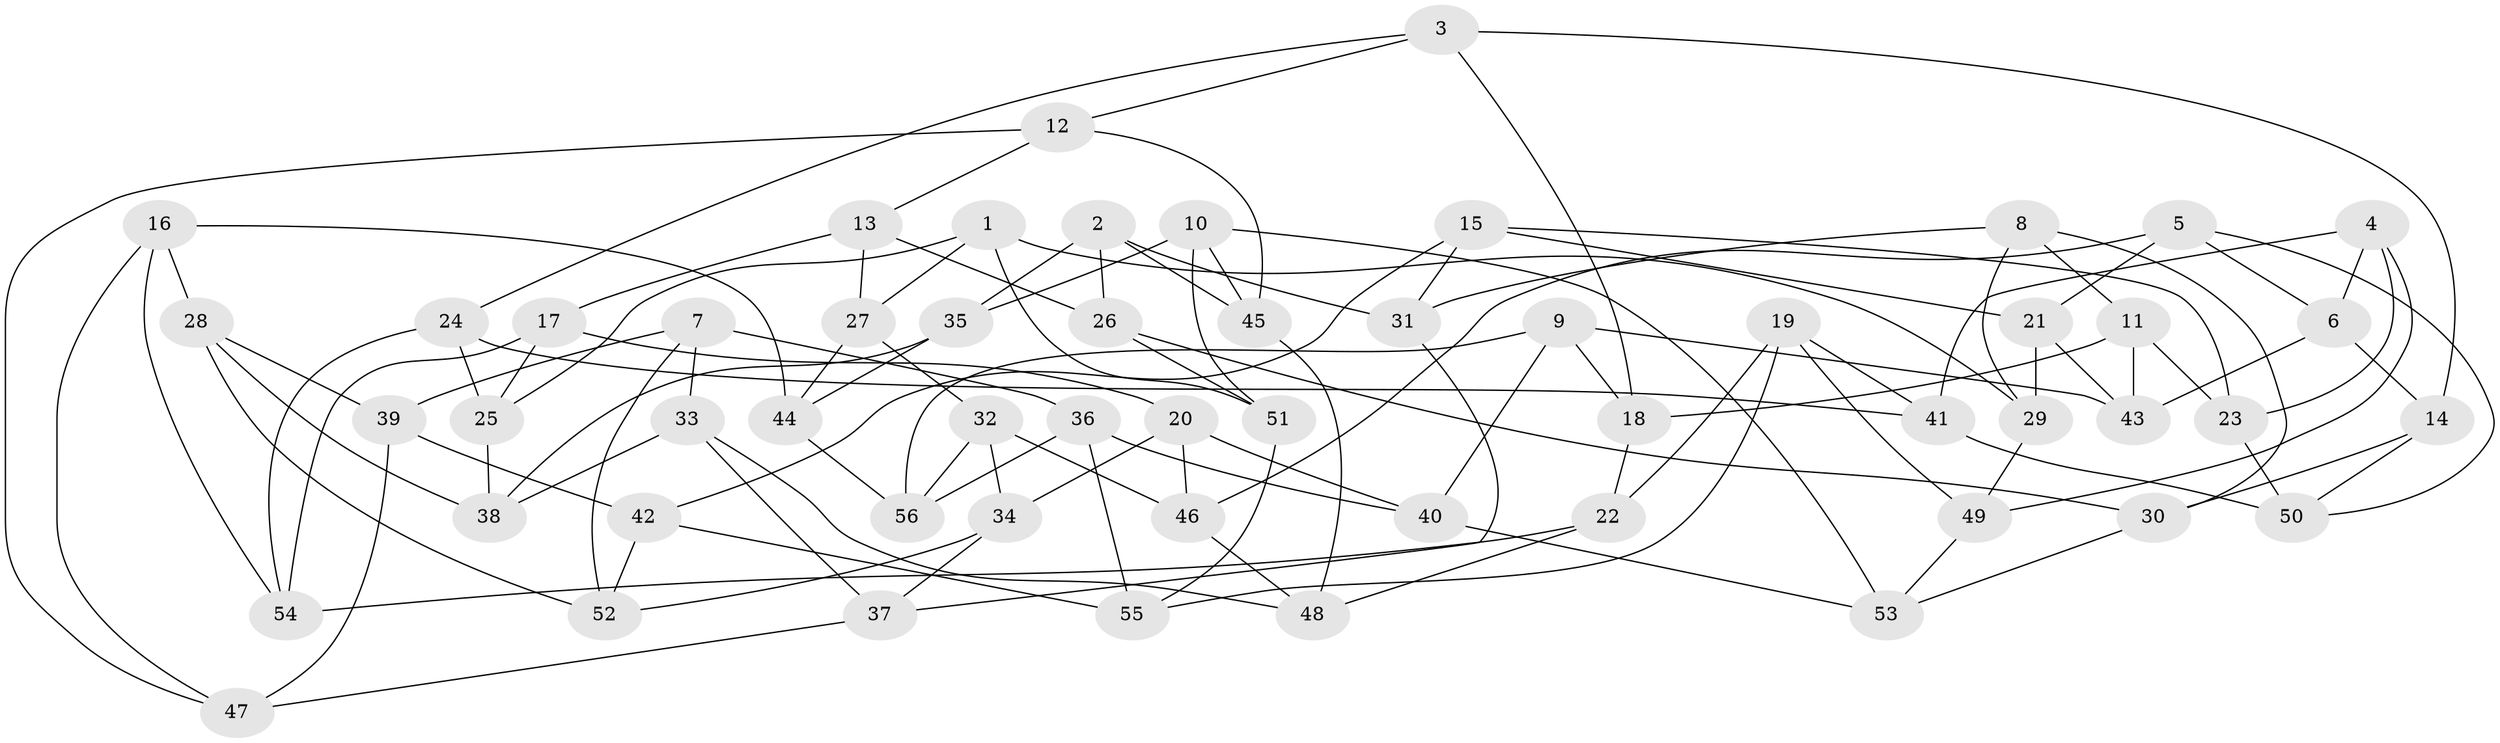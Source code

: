 // coarse degree distribution, {4: 0.5641025641025641, 6: 0.4358974358974359}
// Generated by graph-tools (version 1.1) at 2025/24/03/03/25 07:24:30]
// undirected, 56 vertices, 112 edges
graph export_dot {
graph [start="1"]
  node [color=gray90,style=filled];
  1;
  2;
  3;
  4;
  5;
  6;
  7;
  8;
  9;
  10;
  11;
  12;
  13;
  14;
  15;
  16;
  17;
  18;
  19;
  20;
  21;
  22;
  23;
  24;
  25;
  26;
  27;
  28;
  29;
  30;
  31;
  32;
  33;
  34;
  35;
  36;
  37;
  38;
  39;
  40;
  41;
  42;
  43;
  44;
  45;
  46;
  47;
  48;
  49;
  50;
  51;
  52;
  53;
  54;
  55;
  56;
  1 -- 25;
  1 -- 27;
  1 -- 29;
  1 -- 51;
  2 -- 26;
  2 -- 31;
  2 -- 35;
  2 -- 45;
  3 -- 14;
  3 -- 12;
  3 -- 24;
  3 -- 18;
  4 -- 23;
  4 -- 41;
  4 -- 6;
  4 -- 49;
  5 -- 46;
  5 -- 6;
  5 -- 21;
  5 -- 50;
  6 -- 14;
  6 -- 43;
  7 -- 39;
  7 -- 36;
  7 -- 33;
  7 -- 52;
  8 -- 29;
  8 -- 30;
  8 -- 11;
  8 -- 31;
  9 -- 43;
  9 -- 40;
  9 -- 56;
  9 -- 18;
  10 -- 51;
  10 -- 45;
  10 -- 53;
  10 -- 35;
  11 -- 23;
  11 -- 43;
  11 -- 18;
  12 -- 13;
  12 -- 47;
  12 -- 45;
  13 -- 17;
  13 -- 27;
  13 -- 26;
  14 -- 50;
  14 -- 30;
  15 -- 23;
  15 -- 42;
  15 -- 31;
  15 -- 21;
  16 -- 54;
  16 -- 28;
  16 -- 47;
  16 -- 44;
  17 -- 25;
  17 -- 20;
  17 -- 54;
  18 -- 22;
  19 -- 49;
  19 -- 41;
  19 -- 22;
  19 -- 55;
  20 -- 34;
  20 -- 46;
  20 -- 40;
  21 -- 43;
  21 -- 29;
  22 -- 54;
  22 -- 48;
  23 -- 50;
  24 -- 41;
  24 -- 25;
  24 -- 54;
  25 -- 38;
  26 -- 30;
  26 -- 51;
  27 -- 44;
  27 -- 32;
  28 -- 38;
  28 -- 39;
  28 -- 52;
  29 -- 49;
  30 -- 53;
  31 -- 37;
  32 -- 34;
  32 -- 46;
  32 -- 56;
  33 -- 48;
  33 -- 38;
  33 -- 37;
  34 -- 52;
  34 -- 37;
  35 -- 38;
  35 -- 44;
  36 -- 55;
  36 -- 40;
  36 -- 56;
  37 -- 47;
  39 -- 47;
  39 -- 42;
  40 -- 53;
  41 -- 50;
  42 -- 55;
  42 -- 52;
  44 -- 56;
  45 -- 48;
  46 -- 48;
  49 -- 53;
  51 -- 55;
}
